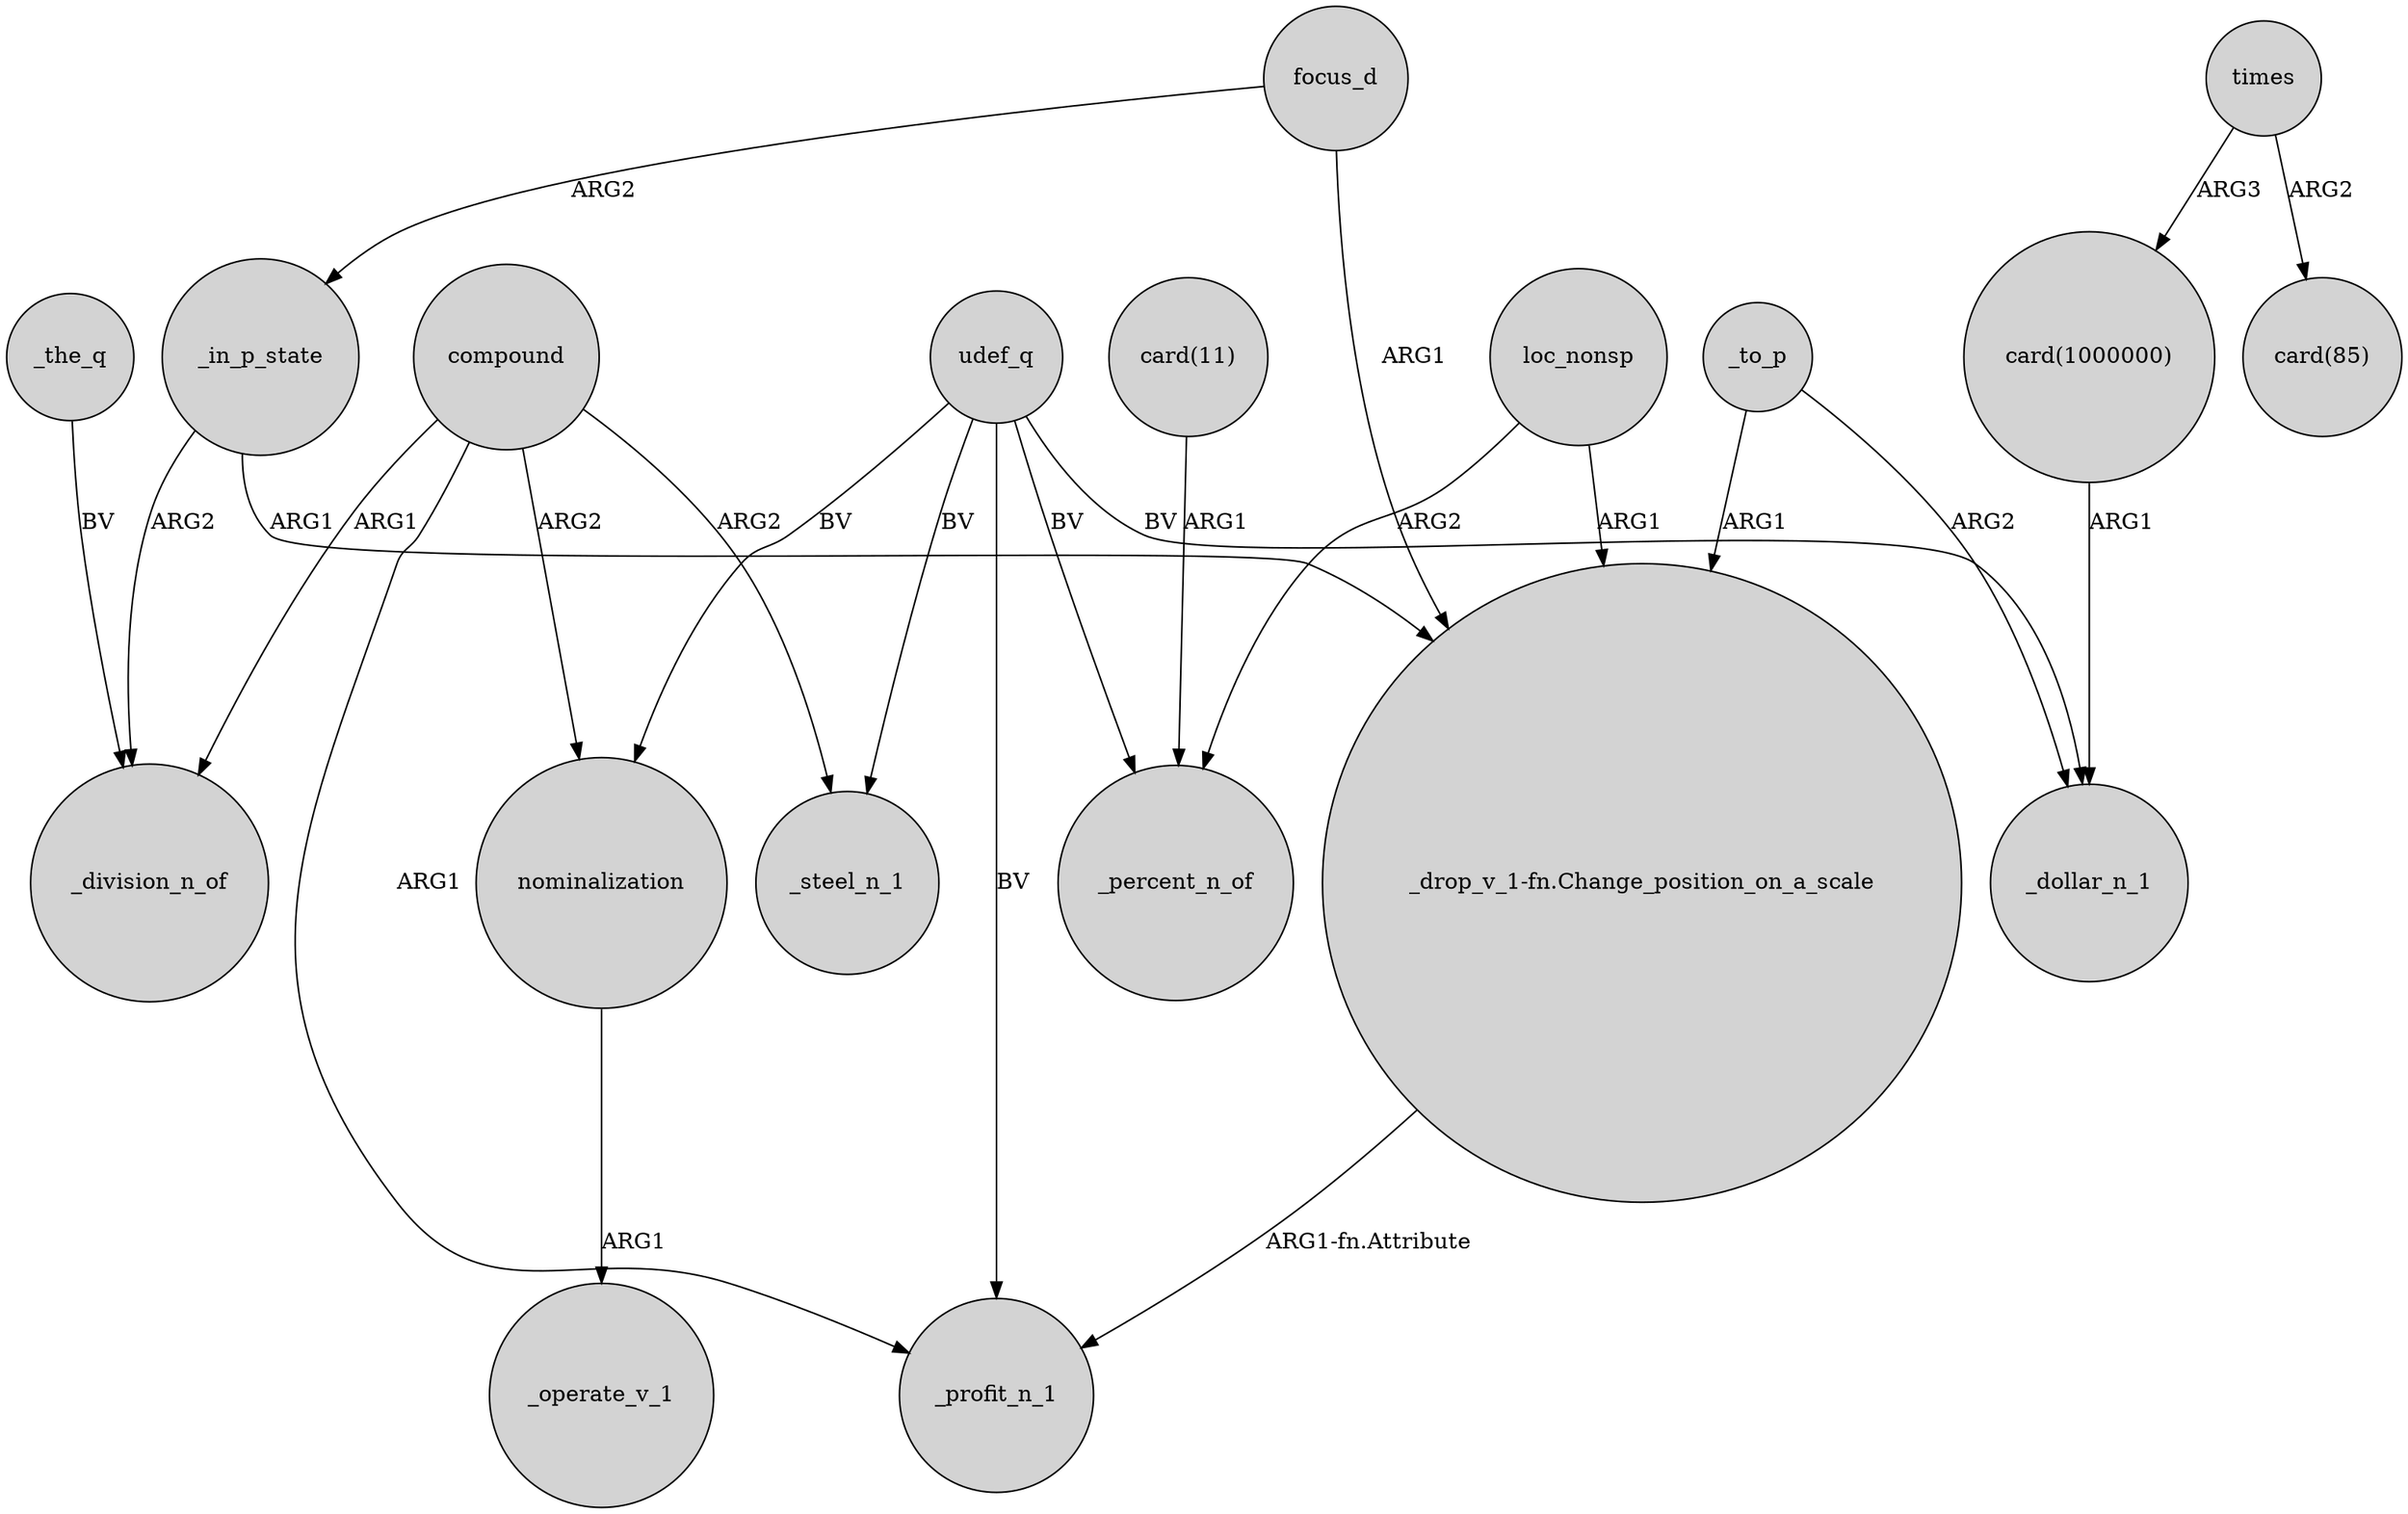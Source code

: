 digraph {
	node [shape=circle style=filled]
	_in_p_state -> _division_n_of [label=ARG2]
	_the_q -> _division_n_of [label=BV]
	focus_d -> _in_p_state [label=ARG2]
	loc_nonsp -> "_drop_v_1-fn.Change_position_on_a_scale" [label=ARG1]
	udef_q -> nominalization [label=BV]
	nominalization -> _operate_v_1 [label=ARG1]
	focus_d -> "_drop_v_1-fn.Change_position_on_a_scale" [label=ARG1]
	times -> "card(1000000)" [label=ARG3]
	udef_q -> _profit_n_1 [label=BV]
	_to_p -> _dollar_n_1 [label=ARG2]
	compound -> nominalization [label=ARG2]
	udef_q -> _steel_n_1 [label=BV]
	udef_q -> _percent_n_of [label=BV]
	"_drop_v_1-fn.Change_position_on_a_scale" -> _profit_n_1 [label="ARG1-fn.Attribute"]
	_to_p -> "_drop_v_1-fn.Change_position_on_a_scale" [label=ARG1]
	"card(11)" -> _percent_n_of [label=ARG1]
	compound -> _profit_n_1 [label=ARG1]
	udef_q -> _dollar_n_1 [label=BV]
	"card(1000000)" -> _dollar_n_1 [label=ARG1]
	compound -> _division_n_of [label=ARG1]
	compound -> _steel_n_1 [label=ARG2]
	times -> "card(85)" [label=ARG2]
	_in_p_state -> "_drop_v_1-fn.Change_position_on_a_scale" [label=ARG1]
	loc_nonsp -> _percent_n_of [label=ARG2]
}
